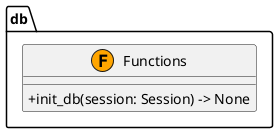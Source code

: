 @startuml
skinparam classAttributeIconSize 0

package "db" {
  class Functions <<(F,orange)>> {
    +init_db(session: Session) -> None
  }
}

' Relationships
@enduml